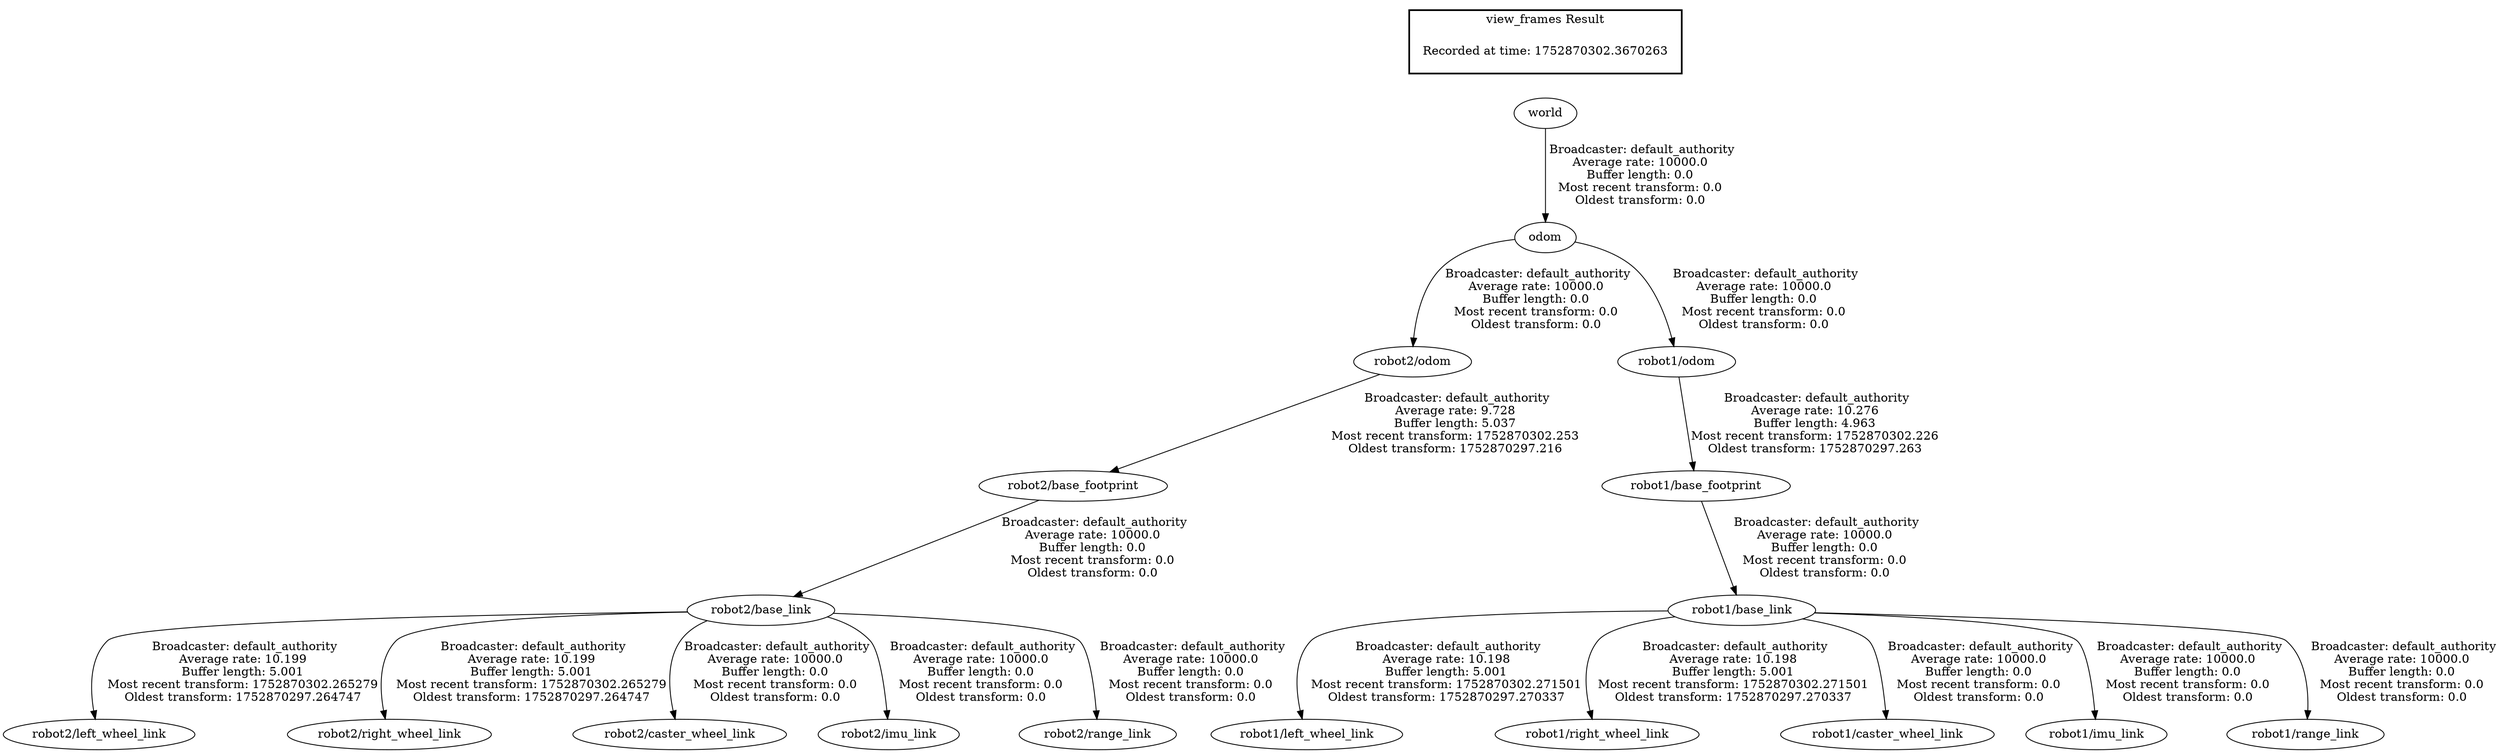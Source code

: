 digraph G {
"robot2/base_link" -> "robot2/left_wheel_link"[label=" Broadcaster: default_authority\nAverage rate: 10.199\nBuffer length: 5.001\nMost recent transform: 1752870302.265279\nOldest transform: 1752870297.264747\n"];
"robot2/base_footprint" -> "robot2/base_link"[label=" Broadcaster: default_authority\nAverage rate: 10000.0\nBuffer length: 0.0\nMost recent transform: 0.0\nOldest transform: 0.0\n"];
"robot2/base_link" -> "robot2/right_wheel_link"[label=" Broadcaster: default_authority\nAverage rate: 10.199\nBuffer length: 5.001\nMost recent transform: 1752870302.265279\nOldest transform: 1752870297.264747\n"];
"robot2/base_link" -> "robot2/caster_wheel_link"[label=" Broadcaster: default_authority\nAverage rate: 10000.0\nBuffer length: 0.0\nMost recent transform: 0.0\nOldest transform: 0.0\n"];
"robot2/odom" -> "robot2/base_footprint"[label=" Broadcaster: default_authority\nAverage rate: 9.728\nBuffer length: 5.037\nMost recent transform: 1752870302.253\nOldest transform: 1752870297.216\n"];
"robot2/base_link" -> "robot2/imu_link"[label=" Broadcaster: default_authority\nAverage rate: 10000.0\nBuffer length: 0.0\nMost recent transform: 0.0\nOldest transform: 0.0\n"];
"robot2/base_link" -> "robot2/range_link"[label=" Broadcaster: default_authority\nAverage rate: 10000.0\nBuffer length: 0.0\nMost recent transform: 0.0\nOldest transform: 0.0\n"];
"odom" -> "robot2/odom"[label=" Broadcaster: default_authority\nAverage rate: 10000.0\nBuffer length: 0.0\nMost recent transform: 0.0\nOldest transform: 0.0\n"];
"world" -> "odom"[label=" Broadcaster: default_authority\nAverage rate: 10000.0\nBuffer length: 0.0\nMost recent transform: 0.0\nOldest transform: 0.0\n"];
"robot1/odom" -> "robot1/base_footprint"[label=" Broadcaster: default_authority\nAverage rate: 10.276\nBuffer length: 4.963\nMost recent transform: 1752870302.226\nOldest transform: 1752870297.263\n"];
"odom" -> "robot1/odom"[label=" Broadcaster: default_authority\nAverage rate: 10000.0\nBuffer length: 0.0\nMost recent transform: 0.0\nOldest transform: 0.0\n"];
"robot1/base_link" -> "robot1/left_wheel_link"[label=" Broadcaster: default_authority\nAverage rate: 10.198\nBuffer length: 5.001\nMost recent transform: 1752870302.271501\nOldest transform: 1752870297.270337\n"];
"robot1/base_footprint" -> "robot1/base_link"[label=" Broadcaster: default_authority\nAverage rate: 10000.0\nBuffer length: 0.0\nMost recent transform: 0.0\nOldest transform: 0.0\n"];
"robot1/base_link" -> "robot1/right_wheel_link"[label=" Broadcaster: default_authority\nAverage rate: 10.198\nBuffer length: 5.001\nMost recent transform: 1752870302.271501\nOldest transform: 1752870297.270337\n"];
"robot1/base_link" -> "robot1/caster_wheel_link"[label=" Broadcaster: default_authority\nAverage rate: 10000.0\nBuffer length: 0.0\nMost recent transform: 0.0\nOldest transform: 0.0\n"];
"robot1/base_link" -> "robot1/imu_link"[label=" Broadcaster: default_authority\nAverage rate: 10000.0\nBuffer length: 0.0\nMost recent transform: 0.0\nOldest transform: 0.0\n"];
"robot1/base_link" -> "robot1/range_link"[label=" Broadcaster: default_authority\nAverage rate: 10000.0\nBuffer length: 0.0\nMost recent transform: 0.0\nOldest transform: 0.0\n"];
edge [style=invis];
 subgraph cluster_legend { style=bold; color=black; label ="view_frames Result";
"Recorded at time: 1752870302.3670263"[ shape=plaintext ] ;
}->"world";
}